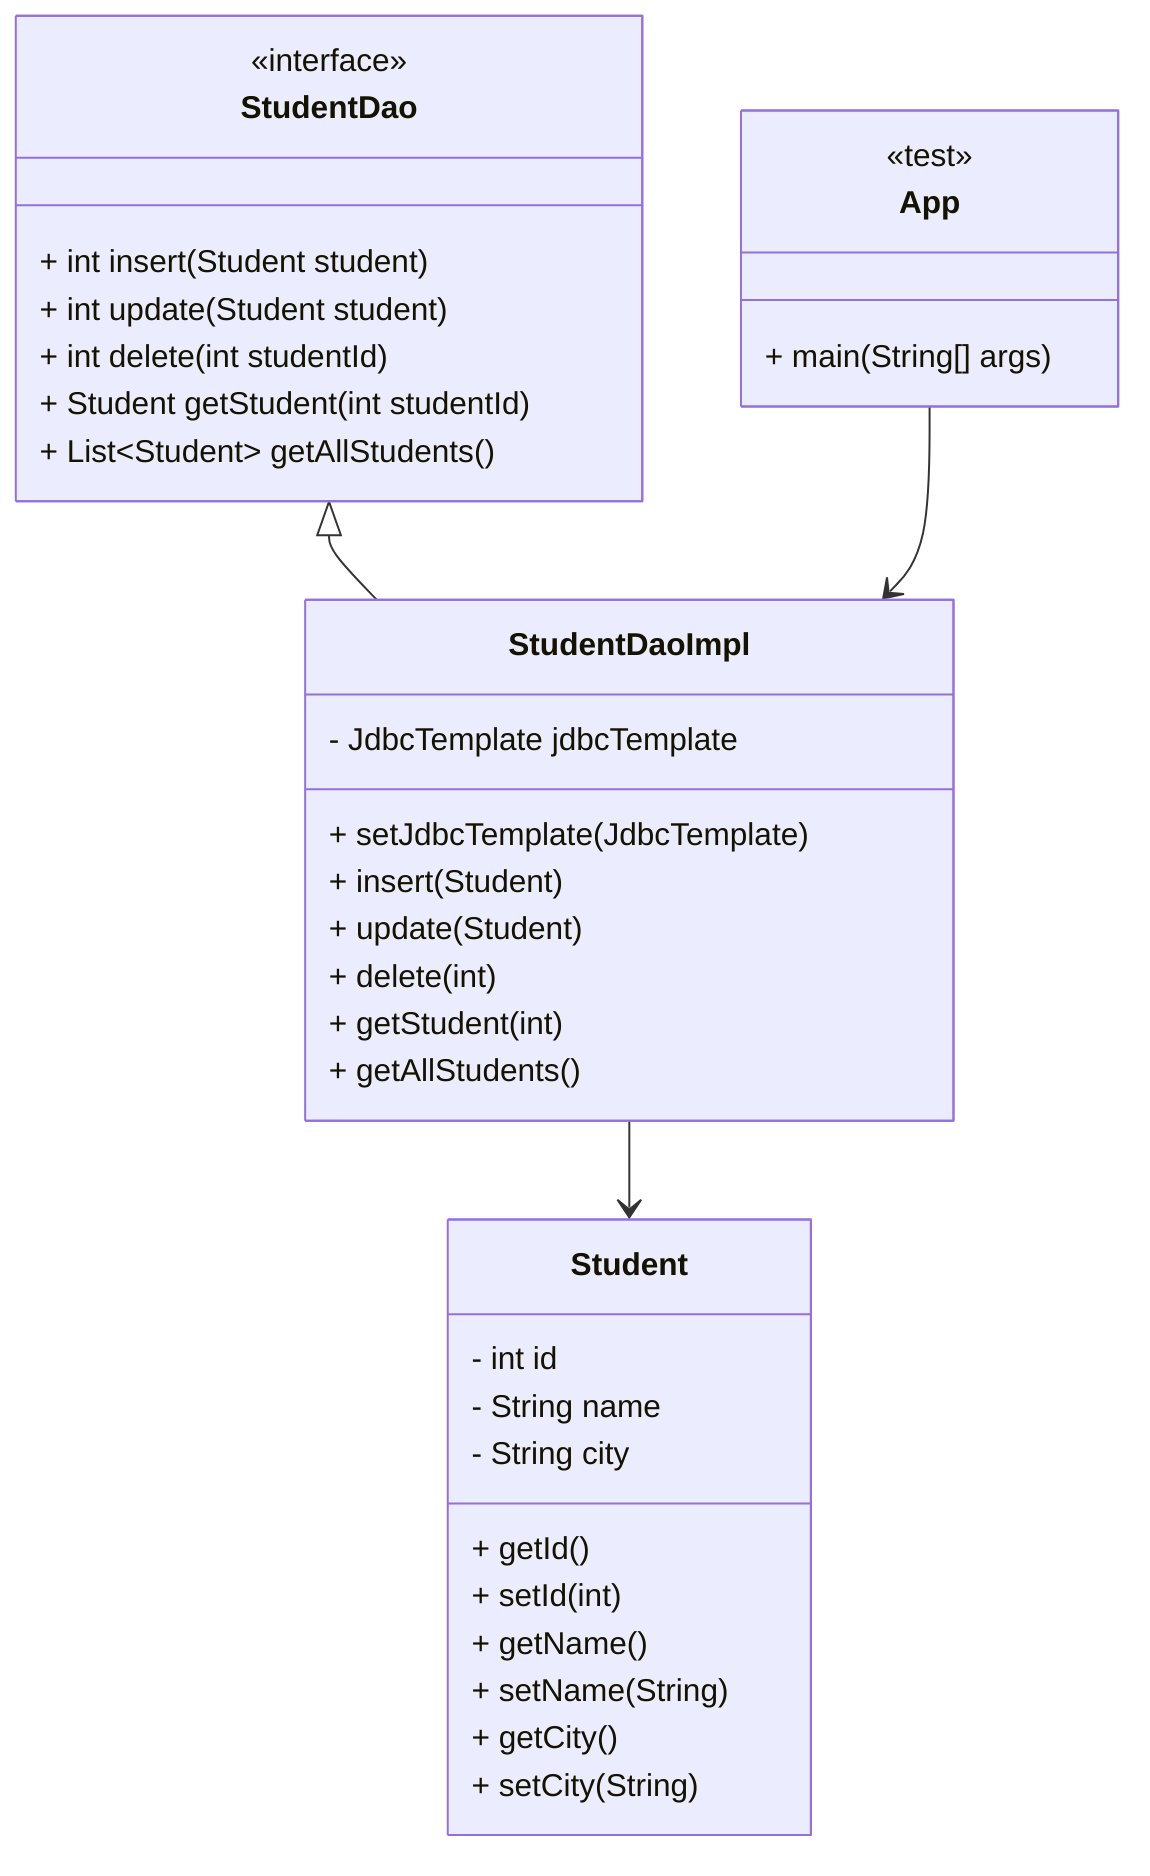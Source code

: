 %%{init: {'theme': 'default', 'themeVariables': { 'background': '#f0f0f0' }}}%%
classDiagram
    %% === Package: com.spring.jdbc.entities ===
    class Student {
        - int id
        - String name
        - String city
        + getId()
        + setId(int)
        + getName()
        + setName(String)
        + getCity()
        + setCity(String)
    }

    %% === Package: com.spring.jdbc.dao ===
    class StudentDao {
        <<interface>>
        + int insert(Student student)
        + int update(Student student)
        + int delete(int studentId)
        + Student getStudent(int studentId)
        + List~Student~ getAllStudents()
    }

    class StudentDaoImpl {
        - JdbcTemplate jdbcTemplate
        + setJdbcTemplate(JdbcTemplate)
        + insert(Student)
        + update(Student)
        + delete(int)
        + getStudent(int)
        + getAllStudents()
    }

    %% === Package: com.spring.jdbc ===
    class App {
        <<test>>
        + main(String[] args)
    }

    %% Relationships
    StudentDao <|-- StudentDaoImpl
    StudentDaoImpl --> Student
    App --> StudentDaoImpl